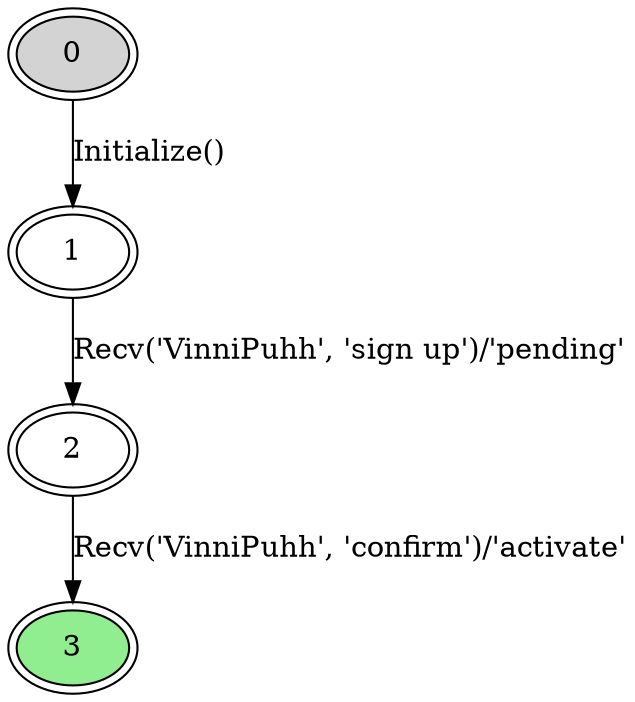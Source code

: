 digraph EmailSignupModelFSM {

  // Nodes
  0 [ style=filled, shape=ellipse, peripheries=2, fillcolor=lightgray,
      tooltip="{'EmailSignupModel': {'activeEmails': set([]), 'mode': 'Inactive', 'pendingEmails': set([])}}" ]
  1 [ style=filled, shape=ellipse, peripheries=2, fillcolor=white,
      tooltip="{'EmailSignupModel': {'activeEmails': set([]), 'mode': 'Running', 'pendingEmails': set([])}}" ]
  2 [ style=filled, shape=ellipse, peripheries=2, fillcolor=white,
      tooltip="{'EmailSignupModel': {'activeEmails': set([]), 'mode': 'Running', 'pendingEmails': set(['VinniPuhh'])}}" ]
  3 [ style=filled, shape=ellipse, peripheries=2, fillcolor=lightgreen,
      tooltip="{'EmailSignupModel': {'activeEmails': set(['VinniPuhh']), 'mode': 'Running', 'pendingEmails': set([])}}" ]

  // Transitions
  0 -> 1 [ label="Initialize()", tooltip="Initialize()" ]
  1 -> 2 [ label="Recv('VinniPuhh', 'sign up')/'pending'", tooltip="Recv('VinniPuhh', 'sign up')/'pending'" ]
  2 -> 3 [ label="Recv('VinniPuhh', 'confirm')/'activate'", tooltip="Recv('VinniPuhh', 'confirm')/'activate'" ]
}
